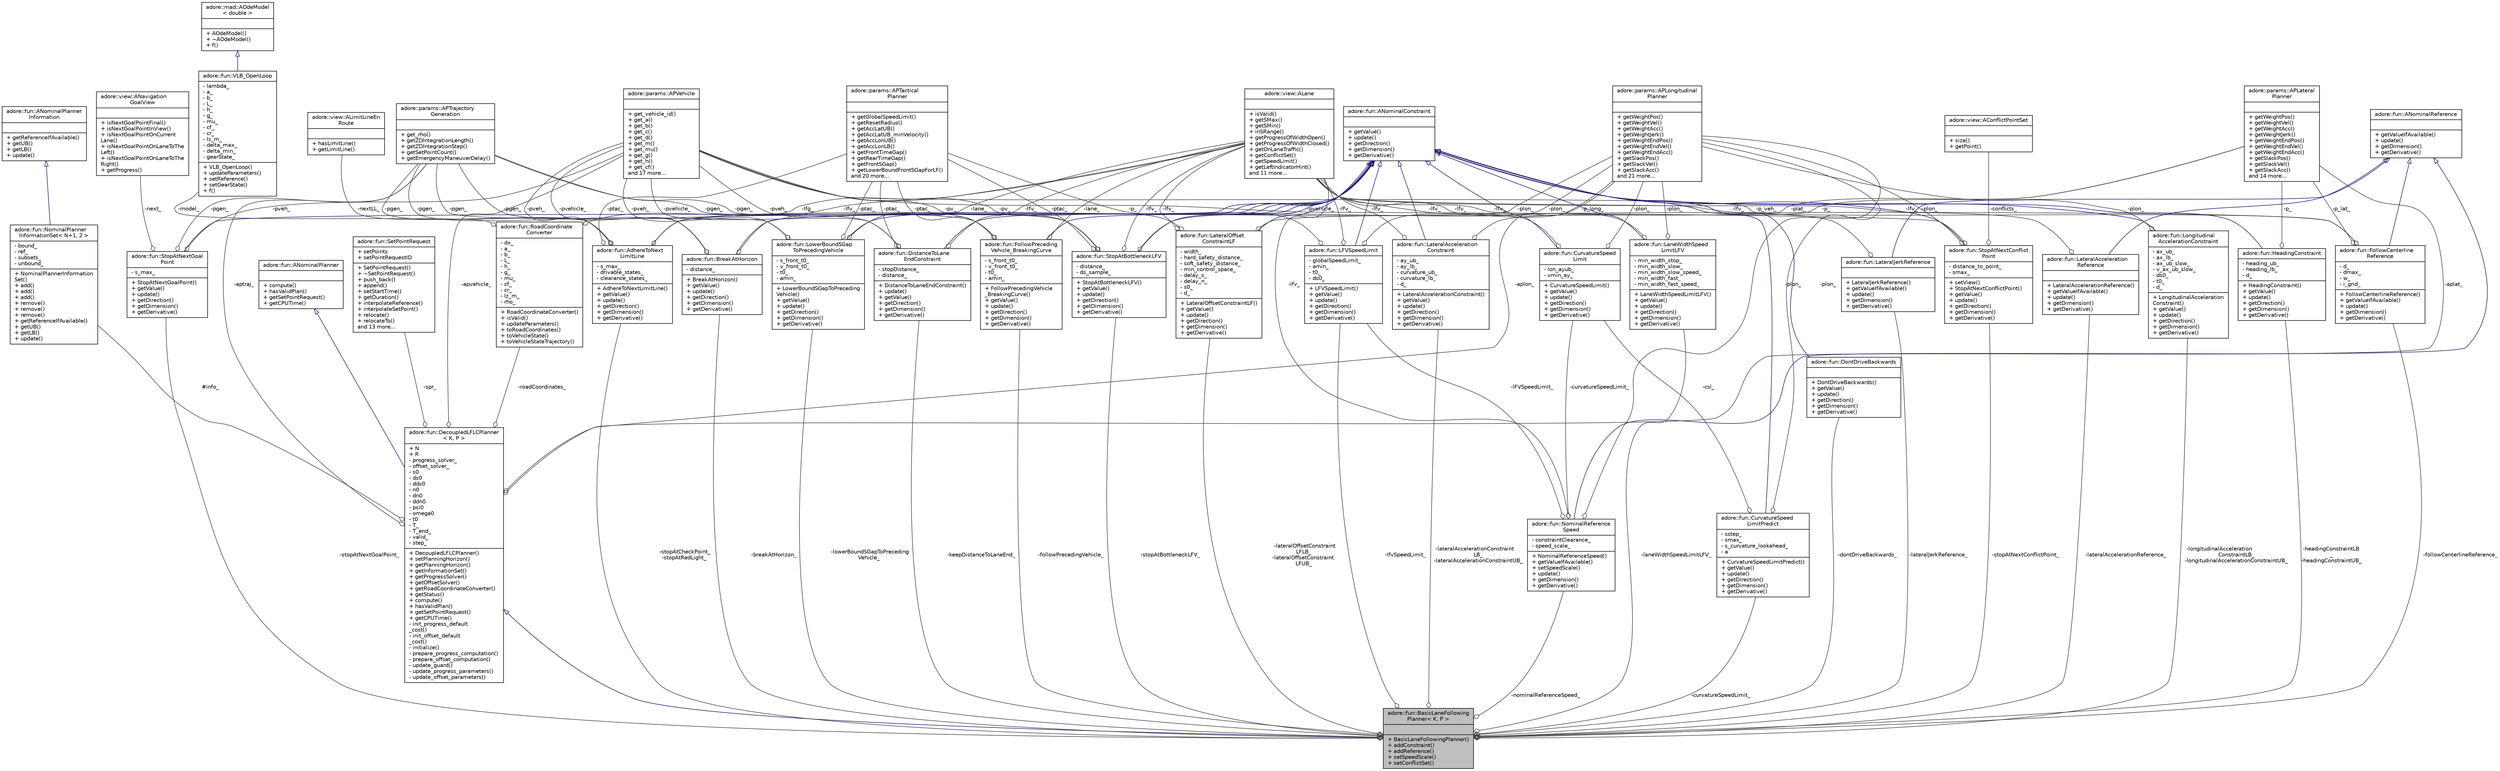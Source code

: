 digraph "adore::fun::BasicLaneFollowingPlanner&lt; K, P &gt;"
{
 // LATEX_PDF_SIZE
  edge [fontname="Helvetica",fontsize="10",labelfontname="Helvetica",labelfontsize="10"];
  node [fontname="Helvetica",fontsize="10",shape=record];
  Node1 [label="{adore::fun::BasicLaneFollowing\lPlanner\< K, P \>\n||+ BasicLaneFollowingPlanner()\l+ addConstraint()\l+ addReference()\l+ setSpeedScale()\l+ setConflictSet()\l}",height=0.2,width=0.4,color="black", fillcolor="grey75", style="filled", fontcolor="black",tooltip=" "];
  Node2 -> Node1 [dir="back",color="midnightblue",fontsize="10",style="solid",arrowtail="onormal",fontname="Helvetica"];
  Node2 [label="{adore::fun::DecoupledLFLCPlanner\l\< K, P \>\n|+ N\l+ R\l- progress_solver_\l- offset_solver_\l- s0\l- ds0\l- dds0\l- n0\l- dn0\l- ddn0\l- psi0\l- omega0\l- t0\l- T_\l- T_end_\l- valid_\l- step_\l|+ DecoupledLFLCPlanner()\l+ setPlanningHorizon()\l+ getPlanningHorizon()\l+ getInformationSet()\l+ getProgressSolver()\l+ getOffsetSolver()\l+ getRoadCoordinateConverter()\l+ getStatus()\l+ compute()\l+ hasValidPlan()\l+ getSetPointRequest()\l+ getCPUTime()\l- init_progress_default\l_cost()\l- init_offset_default\l_cost()\l- initialize()\l- prepare_progress_computation()\l- prepare_offset_computation()\l- update_guard()\l- update_progress_parameters()\l- update_offset_parameters()\l}",height=0.2,width=0.4,color="black", fillcolor="white", style="filled",URL="$classadore_1_1fun_1_1DecoupledLFLCPlanner.html",tooltip=" "];
  Node3 -> Node2 [dir="back",color="midnightblue",fontsize="10",style="solid",arrowtail="onormal",fontname="Helvetica"];
  Node3 [label="{adore::fun::ANominalPlanner\n||+ compute()\l+ hasValidPlan()\l+ getSetPointRequest()\l+ getCPUTime()\l}",height=0.2,width=0.4,color="black", fillcolor="white", style="filled",URL="$classadore_1_1fun_1_1ANominalPlanner.html",tooltip=" "];
  Node4 -> Node2 [color="grey25",fontsize="10",style="solid",label=" -aptraj_" ,arrowhead="odiamond",fontname="Helvetica"];
  Node4 [label="{adore::params::APTrajectory\lGeneration\n||+ get_rho()\l+ getZDIntegrationLength()\l+ getZDIntegrationStep()\l+ getSetPointCount()\l+ getEmergencyManeuverDelay()\l}",height=0.2,width=0.4,color="black", fillcolor="white", style="filled",URL="$classadore_1_1params_1_1APTrajectoryGeneration.html",tooltip="abstract class containing parameters to configure the behaviour of trajectory generation"];
  Node5 -> Node2 [color="grey25",fontsize="10",style="solid",label=" -apvehicle_" ,arrowhead="odiamond",fontname="Helvetica"];
  Node5 [label="{adore::params::APVehicle\n||+ get_vehicle_id()\l+ get_a()\l+ get_b()\l+ get_c()\l+ get_d()\l+ get_m()\l+ get_mu()\l+ get_g()\l+ get_h()\l+ get_cf()\land 17 more...\l}",height=0.2,width=0.4,color="black", fillcolor="white", style="filled",URL="$classadore_1_1params_1_1APVehicle.html",tooltip="abstract class for vehicle configuration related paremeters"];
  Node6 -> Node2 [color="grey25",fontsize="10",style="solid",label=" -roadCoordinates_" ,arrowhead="odiamond",fontname="Helvetica"];
  Node6 [label="{adore::fun::RoadCoordinate\lConverter\n|- dx_\l- a_\l- b_\l- L_\l- h_\l- g_\l- mu_\l- cf_\l- cr_\l- Iz_m_\l- rho_\l|+ RoadCoordinateConverter()\l+ isValid()\l+ updateParameters()\l+ toRoadCoordinates()\l+ toVehicleState()\l+ toVehicleStateTrajectory()\l}",height=0.2,width=0.4,color="black", fillcolor="white", style="filled",URL="$classadore_1_1fun_1_1RoadCoordinateConverter.html",tooltip=" "];
  Node7 -> Node6 [color="grey25",fontsize="10",style="solid",label=" -model_" ,arrowhead="odiamond",fontname="Helvetica"];
  Node7 [label="{adore::fun::VLB_OpenLoop\n|- lambda_\l- a_\l- b_\l- L_\l- h_\l- g_\l- mu_\l- cf_\l- cr_\l- Iz_m_\l- delta_max_\l- delta_min_\l- gearState_\l|+ VLB_OpenLoop()\l+ updateParameters()\l+ setReference()\l+ setGearState()\l+ f()\l}",height=0.2,width=0.4,color="black", fillcolor="white", style="filled",URL="$classadore_1_1fun_1_1VLB__OpenLoop.html",tooltip=" "];
  Node8 -> Node7 [dir="back",color="midnightblue",fontsize="10",style="solid",arrowtail="onormal",fontname="Helvetica"];
  Node8 [label="{adore::mad::AOdeModel\l\< double \>\n||+ AOdeModel()\l+ ~AOdeModel()\l+ f()\l}",height=0.2,width=0.4,color="black", fillcolor="white", style="filled",URL="$classadore_1_1mad_1_1AOdeModel.html",tooltip=" "];
  Node9 -> Node6 [color="grey25",fontsize="10",style="solid",label=" -lfg_" ,arrowhead="odiamond",fontname="Helvetica"];
  Node9 [label="{adore::view::ALane\n||+ isValid()\l+ getSMax()\l+ getSMin()\l+ inSRange()\l+ getProgressOfWidthOpen()\l+ getProgressOfWidthClosed()\l+ getOnLaneTraffic()\l+ getConflictSet()\l+ getSpeedLimit()\l+ getLeftIndicatorHint()\land 11 more...\l}",height=0.2,width=0.4,color="black", fillcolor="white", style="filled",URL="$classadore_1_1view_1_1ALane.html",tooltip=" "];
  Node10 -> Node2 [color="grey25",fontsize="10",style="solid",label=" -spr_" ,arrowhead="odiamond",fontname="Helvetica"];
  Node10 [label="{adore::fun::SetPointRequest\n|+ setPoints\l+ setPointRequestID\l|+ SetPointRequest()\l+ ~SetPointRequest()\l+ push_back()\l+ append()\l+ setStartTime()\l+ getDuration()\l+ interpolateReference()\l+ interpolateSetPoint()\l+ relocate()\l+ relocateTo()\land 13 more...\l}",height=0.2,width=0.4,color="black", fillcolor="white", style="filled",URL="$classadore_1_1fun_1_1SetPointRequest.html",tooltip=" "];
  Node11 -> Node2 [color="grey25",fontsize="10",style="solid",label=" -aplat_" ,arrowhead="odiamond",fontname="Helvetica"];
  Node11 [label="{adore::params::APLateral\lPlanner\n||+ getWeightPos()\l+ getWeightVel()\l+ getWeightAcc()\l+ getWeightJerk()\l+ getWeightEndPos()\l+ getWeightEndVel()\l+ getWeightEndAcc()\l+ getSlackPos()\l+ getSlackVel()\l+ getSlackAcc()\land 14 more...\l}",height=0.2,width=0.4,color="black", fillcolor="white", style="filled",URL="$classadore_1_1params_1_1APLateralPlanner.html",tooltip="abstract class containing parameters related to configuring the lateral planner"];
  Node12 -> Node2 [color="grey25",fontsize="10",style="solid",label=" #info_" ,arrowhead="odiamond",fontname="Helvetica"];
  Node12 [label="{adore::fun::NominalPlanner\lInformationSet\< N+1, 2 \>\n|- bound_\l- ref_\l- subsets_\l- unbound_\l|+ NominalPlannerInformation\lSet()\l+ add()\l+ add()\l+ add()\l+ remove()\l+ remove()\l+ remove()\l+ getReferenceIfAvailable()\l+ getUB()\l+ getLB()\l+ update()\l}",height=0.2,width=0.4,color="black", fillcolor="white", style="filled",URL="$classadore_1_1fun_1_1NominalPlannerInformationSet.html",tooltip=" "];
  Node13 -> Node12 [dir="back",color="midnightblue",fontsize="10",style="solid",arrowtail="onormal",fontname="Helvetica"];
  Node13 [label="{adore::fun::ANominalPlanner\lInformation\n||+ getReferenceIfAvailable()\l+ getUB()\l+ getLB()\l+ update()\l}",height=0.2,width=0.4,color="black", fillcolor="white", style="filled",URL="$classadore_1_1fun_1_1ANominalPlannerInformation.html",tooltip=" "];
  Node14 -> Node2 [color="grey25",fontsize="10",style="solid",label=" -aplon_" ,arrowhead="odiamond",fontname="Helvetica"];
  Node14 [label="{adore::params::APLongitudinal\lPlanner\n||+ getWeightPos()\l+ getWeightVel()\l+ getWeightAcc()\l+ getWeightJerk()\l+ getWeightEndPos()\l+ getWeightEndVel()\l+ getWeightEndAcc()\l+ getSlackPos()\l+ getSlackVel()\l+ getSlackAcc()\land 21 more...\l}",height=0.2,width=0.4,color="black", fillcolor="white", style="filled",URL="$classadore_1_1params_1_1APLongitudinalPlanner.html",tooltip="abstract class containing parameters related to configuring the longitudinal planner"];
  Node15 -> Node1 [color="grey25",fontsize="10",style="solid",label=" -headingConstraintLB\l_\n-headingConstraintUB_" ,arrowhead="odiamond",fontname="Helvetica"];
  Node15 [label="{adore::fun::HeadingConstraint\n|- heading_ub_\l- heading_lb_\l- d_\l|+ HeadingConstraint()\l+ getValue()\l+ update()\l+ getDirection()\l+ getDimension()\l+ getDerivative()\l}",height=0.2,width=0.4,color="black", fillcolor="white", style="filled",URL="$classadore_1_1fun_1_1HeadingConstraint.html",tooltip=" "];
  Node16 -> Node15 [dir="back",color="midnightblue",fontsize="10",style="solid",arrowtail="onormal",fontname="Helvetica"];
  Node16 [label="{adore::fun::ANominalConstraint\n||+ getValue()\l+ update()\l+ getDirection()\l+ getDimension()\l+ getDerivative()\l}",height=0.2,width=0.4,color="black", fillcolor="white", style="filled",URL="$classadore_1_1fun_1_1ANominalConstraint.html",tooltip=" "];
  Node11 -> Node15 [color="grey25",fontsize="10",style="solid",label=" -p_" ,arrowhead="odiamond",fontname="Helvetica"];
  Node17 -> Node1 [color="grey25",fontsize="10",style="solid",label=" -followCenterlineReference_" ,arrowhead="odiamond",fontname="Helvetica"];
  Node17 [label="{adore::fun::FollowCenterline\lReference\n|- d_\l- dmax_\l- w_\l- i_grid_\l|+ FollowCenterlineReference()\l+ getValueIfAvailable()\l+ update()\l+ getDimension()\l+ getDerivative()\l}",height=0.2,width=0.4,color="black", fillcolor="white", style="filled",URL="$classadore_1_1fun_1_1FollowCenterlineReference.html",tooltip=" "];
  Node18 -> Node17 [dir="back",color="midnightblue",fontsize="10",style="solid",arrowtail="onormal",fontname="Helvetica"];
  Node18 [label="{adore::fun::ANominalReference\n||+ getValueIfAvailable()\l+ update()\l+ getDimension()\l+ getDerivative()\l}",height=0.2,width=0.4,color="black", fillcolor="white", style="filled",URL="$classadore_1_1fun_1_1ANominalReference.html",tooltip=" "];
  Node5 -> Node17 [color="grey25",fontsize="10",style="solid",label=" -p_veh_" ,arrowhead="odiamond",fontname="Helvetica"];
  Node9 -> Node17 [color="grey25",fontsize="10",style="solid",label=" -lfv_" ,arrowhead="odiamond",fontname="Helvetica"];
  Node11 -> Node17 [color="grey25",fontsize="10",style="solid",label=" -p_lat_" ,arrowhead="odiamond",fontname="Helvetica"];
  Node19 -> Node1 [color="grey25",fontsize="10",style="solid",label=" -curvatureSpeedLimit_" ,arrowhead="odiamond",fontname="Helvetica"];
  Node19 [label="{adore::fun::CurvatureSpeed\lLimitPredict\n|- sstep_\l- smax_\l- s_curvature_lookahead_\l- a\l|+ CurvatureSpeedLimitPredict()\l+ getValue()\l+ update()\l+ getDirection()\l+ getDimension()\l+ getDerivative()\l}",height=0.2,width=0.4,color="black", fillcolor="white", style="filled",URL="$classadore_1_1fun_1_1CurvatureSpeedLimitPredict.html",tooltip=" "];
  Node16 -> Node19 [dir="back",color="midnightblue",fontsize="10",style="solid",arrowtail="onormal",fontname="Helvetica"];
  Node20 -> Node19 [color="grey25",fontsize="10",style="solid",label=" -csl_" ,arrowhead="odiamond",fontname="Helvetica"];
  Node20 [label="{adore::fun::CurvatureSpeed\lLimit\n|- lon_ayub_\l- vmin_ay_\l|+ CurvatureSpeedLimit()\l+ getValue()\l+ update()\l+ getDirection()\l+ getDimension()\l+ getDerivative()\l}",height=0.2,width=0.4,color="black", fillcolor="white", style="filled",URL="$classadore_1_1fun_1_1CurvatureSpeedLimit.html",tooltip=" "];
  Node16 -> Node20 [dir="back",color="midnightblue",fontsize="10",style="solid",arrowtail="onormal",fontname="Helvetica"];
  Node9 -> Node20 [color="grey25",fontsize="10",style="solid",label=" -lfv_" ,arrowhead="odiamond",fontname="Helvetica"];
  Node14 -> Node20 [color="grey25",fontsize="10",style="solid",label=" -plon_" ,arrowhead="odiamond",fontname="Helvetica"];
  Node14 -> Node19 [color="grey25",fontsize="10",style="solid",label=" -plon_" ,arrowhead="odiamond",fontname="Helvetica"];
  Node21 -> Node1 [color="grey25",fontsize="10",style="solid",label=" -lowerBoundSGapToPreceding\lVehicle_" ,arrowhead="odiamond",fontname="Helvetica"];
  Node21 [label="{adore::fun::LowerBoundSGap\lToPrecedingVehicle\n|- s_front_t0_\l- v_front_t0_\l- t0_\l- amin_\l|+ LowerBoundSGapToPreceding\lVehicle()\l+ getValue()\l+ update()\l+ getDirection()\l+ getDimension()\l+ getDerivative()\l}",height=0.2,width=0.4,color="black", fillcolor="white", style="filled",URL="$classadore_1_1fun_1_1LowerBoundSGapToPrecedingVehicle.html",tooltip=" "];
  Node16 -> Node21 [dir="back",color="midnightblue",fontsize="10",style="solid",arrowtail="onormal",fontname="Helvetica"];
  Node4 -> Node21 [color="grey25",fontsize="10",style="solid",label=" -pgen_" ,arrowhead="odiamond",fontname="Helvetica"];
  Node5 -> Node21 [color="grey25",fontsize="10",style="solid",label=" -pveh_" ,arrowhead="odiamond",fontname="Helvetica"];
  Node9 -> Node21 [color="grey25",fontsize="10",style="solid",label=" -lane_" ,arrowhead="odiamond",fontname="Helvetica"];
  Node22 -> Node21 [color="grey25",fontsize="10",style="solid",label=" -ptac_" ,arrowhead="odiamond",fontname="Helvetica"];
  Node22 [label="{adore::params::APTactical\lPlanner\n||+ getGlobalSpeedLimit()\l+ getResetRadius()\l+ getAccLatUB()\l+ getAccLatUB_minVelocity()\l+ getAccLonUB()\l+ getAccLonLB()\l+ getFrontTimeGap()\l+ getRearTimeGap()\l+ getFrontSGap()\l+ getLowerBoundFrontSGapForLF()\land 20 more...\l}",height=0.2,width=0.4,color="black", fillcolor="white", style="filled",URL="$classadore_1_1params_1_1APTacticalPlanner.html",tooltip="abstract classs containing parameters to configure aspects and constraints of the tactical planner"];
  Node23 -> Node1 [color="grey25",fontsize="10",style="solid",label=" -dontDriveBackwards_" ,arrowhead="odiamond",fontname="Helvetica"];
  Node23 [label="{adore::fun::DontDriveBackwards\n||+ DontDriveBackwards()\l+ getValue()\l+ update()\l+ getDirection()\l+ getDimension()\l+ getDerivative()\l}",height=0.2,width=0.4,color="black", fillcolor="white", style="filled",URL="$classadore_1_1fun_1_1DontDriveBackwards.html",tooltip=" "];
  Node16 -> Node23 [dir="back",color="midnightblue",fontsize="10",style="solid",arrowtail="onormal",fontname="Helvetica"];
  Node24 -> Node1 [color="grey25",fontsize="10",style="solid",label=" -lateralOffsetConstraint\lLFLB_\n-lateralOffsetConstraint\lLFUB_" ,arrowhead="odiamond",fontname="Helvetica"];
  Node24 [label="{adore::fun::LateralOffset\lConstraintLF\n|- width_\l- hard_safety_distance_\l- soft_safety_distance_\l- min_control_space_\l- delay_s_\l- delay_n_\l- s0_\l- d_\l|+ LateralOffsetConstraintLF()\l+ getValue()\l+ update()\l+ getDirection()\l+ getDimension()\l+ getDerivative()\l}",height=0.2,width=0.4,color="black", fillcolor="white", style="filled",URL="$classadore_1_1fun_1_1LateralOffsetConstraintLF.html",tooltip=" "];
  Node16 -> Node24 [dir="back",color="midnightblue",fontsize="10",style="solid",arrowtail="onormal",fontname="Helvetica"];
  Node5 -> Node24 [color="grey25",fontsize="10",style="solid",label=" -pv_" ,arrowhead="odiamond",fontname="Helvetica"];
  Node9 -> Node24 [color="grey25",fontsize="10",style="solid",label=" -lfv_" ,arrowhead="odiamond",fontname="Helvetica"];
  Node11 -> Node24 [color="grey25",fontsize="10",style="solid",label=" -plat_" ,arrowhead="odiamond",fontname="Helvetica"];
  Node25 -> Node1 [color="grey25",fontsize="10",style="solid",label=" -lateralJerkReference_" ,arrowhead="odiamond",fontname="Helvetica"];
  Node25 [label="{adore::fun::LateralJerkReference\n||+ LateralJerkReference()\l+ getValueIfAvailable()\l+ update()\l+ getDimension()\l+ getDerivative()\l}",height=0.2,width=0.4,color="black", fillcolor="white", style="filled",URL="$classadore_1_1fun_1_1LateralJerkReference.html",tooltip=" "];
  Node18 -> Node25 [dir="back",color="midnightblue",fontsize="10",style="solid",arrowtail="onormal",fontname="Helvetica"];
  Node9 -> Node25 [color="grey25",fontsize="10",style="solid",label=" -lfv_" ,arrowhead="odiamond",fontname="Helvetica"];
  Node26 -> Node1 [color="grey25",fontsize="10",style="solid",label=" -stopAtNextGoalPoint_" ,arrowhead="odiamond",fontname="Helvetica"];
  Node26 [label="{adore::fun::StopAtNextGoal\lPoint\n|- s_max_\l|+ StopAtNextGoalPoint()\l+ getValue()\l+ update()\l+ getDirection()\l+ getDimension()\l+ getDerivative()\l}",height=0.2,width=0.4,color="black", fillcolor="white", style="filled",URL="$classadore_1_1fun_1_1StopAtNextGoalPoint.html",tooltip=" "];
  Node16 -> Node26 [dir="back",color="midnightblue",fontsize="10",style="solid",arrowtail="onormal",fontname="Helvetica"];
  Node4 -> Node26 [color="grey25",fontsize="10",style="solid",label=" -pgen_" ,arrowhead="odiamond",fontname="Helvetica"];
  Node5 -> Node26 [color="grey25",fontsize="10",style="solid",label=" -pveh_" ,arrowhead="odiamond",fontname="Helvetica"];
  Node27 -> Node26 [color="grey25",fontsize="10",style="solid",label=" -next_" ,arrowhead="odiamond",fontname="Helvetica"];
  Node27 [label="{adore::view::ANavigation\lGoalView\n||+ isNextGoalPointFinal()\l+ isNextGoalPointInView()\l+ isNextGoalPointOnCurrent\lLane()\l+ isNextGoalPointOnLaneToThe\lLeft()\l+ isNextGoalPointOnLaneToThe\lRight()\l+ getProgress()\l}",height=0.2,width=0.4,color="black", fillcolor="white", style="filled",URL="$classadore_1_1view_1_1ANavigationGoalView.html",tooltip=" "];
  Node28 -> Node1 [color="grey25",fontsize="10",style="solid",label=" -lateralAccelerationReference_" ,arrowhead="odiamond",fontname="Helvetica"];
  Node28 [label="{adore::fun::LateralAcceleration\lReference\n||+ LateralAccelerationReference()\l+ getValueIfAvailable()\l+ update()\l+ getDimension()\l+ getDerivative()\l}",height=0.2,width=0.4,color="black", fillcolor="white", style="filled",URL="$classadore_1_1fun_1_1LateralAccelerationReference.html",tooltip=" "];
  Node18 -> Node28 [dir="back",color="midnightblue",fontsize="10",style="solid",arrowtail="onormal",fontname="Helvetica"];
  Node9 -> Node28 [color="grey25",fontsize="10",style="solid",label=" -lfv_" ,arrowhead="odiamond",fontname="Helvetica"];
  Node29 -> Node1 [color="grey25",fontsize="10",style="solid",label=" -longitudinalAcceleration\lConstraintLB_\n-longitudinalAccelerationConstraintUB_" ,arrowhead="odiamond",fontname="Helvetica"];
  Node29 [label="{adore::fun::Longitudinal\lAccelerationConstraint\n|- ax_ub_\l- ax_lb_\l- ax_ub_slow_\l- v_ax_ub_slow_\l- ds0_\l- t0_\l- d_\l|+ LongitudinalAcceleration\lConstraint()\l+ getValue()\l+ update()\l+ getDirection()\l+ getDimension()\l+ getDerivative()\l}",height=0.2,width=0.4,color="black", fillcolor="white", style="filled",URL="$classadore_1_1fun_1_1LongitudinalAccelerationConstraint.html",tooltip=" "];
  Node16 -> Node29 [dir="back",color="midnightblue",fontsize="10",style="solid",arrowtail="onormal",fontname="Helvetica"];
  Node14 -> Node29 [color="grey25",fontsize="10",style="solid",label=" -plon_" ,arrowhead="odiamond",fontname="Helvetica"];
  Node30 -> Node1 [color="grey25",fontsize="10",style="solid",label=" -stopAtCheckPoint_\n-stopAtRedLight_" ,arrowhead="odiamond",fontname="Helvetica"];
  Node30 [label="{adore::fun::AdhereToNext\lLimitLine\n|- s_max_\l- drivable_states_\l- clearance_states_\l|+ AdhereToNextLimitLine()\l+ getValue()\l+ update()\l+ getDirection()\l+ getDimension()\l+ getDerivative()\l}",height=0.2,width=0.4,color="black", fillcolor="white", style="filled",URL="$classadore_1_1fun_1_1AdhereToNextLimitLine.html",tooltip=" "];
  Node16 -> Node30 [dir="back",color="midnightblue",fontsize="10",style="solid",arrowtail="onormal",fontname="Helvetica"];
  Node4 -> Node30 [color="grey25",fontsize="10",style="solid",label=" -pgen_" ,arrowhead="odiamond",fontname="Helvetica"];
  Node5 -> Node30 [color="grey25",fontsize="10",style="solid",label=" -pveh_" ,arrowhead="odiamond",fontname="Helvetica"];
  Node22 -> Node30 [color="grey25",fontsize="10",style="solid",label=" -ptac_" ,arrowhead="odiamond",fontname="Helvetica"];
  Node31 -> Node30 [color="grey25",fontsize="10",style="solid",label=" -nextLL_" ,arrowhead="odiamond",fontname="Helvetica"];
  Node31 [label="{adore::view::ALimitLineEn\lRoute\n||+ hasLimitLine()\l+ getLimitLine()\l}",height=0.2,width=0.4,color="black", fillcolor="white", style="filled",URL="$classadore_1_1view_1_1ALimitLineEnRoute.html",tooltip=" "];
  Node14 -> Node30 [color="grey25",fontsize="10",style="solid",label=" -plon_" ,arrowhead="odiamond",fontname="Helvetica"];
  Node32 -> Node1 [color="grey25",fontsize="10",style="solid",label=" -followPrecedingVehicle_" ,arrowhead="odiamond",fontname="Helvetica"];
  Node32 [label="{adore::fun::FollowPreceding\lVehicle_BreakingCurve\n|- s_front_t0_\l- v_front_t0_\l- t0_\l- amin_\l|+ FollowPrecedingVehicle\l_BreakingCurve()\l+ getValue()\l+ update()\l+ getDirection()\l+ getDimension()\l+ getDerivative()\l}",height=0.2,width=0.4,color="black", fillcolor="white", style="filled",URL="$classadore_1_1fun_1_1FollowPrecedingVehicle__BreakingCurve.html",tooltip=" "];
  Node16 -> Node32 [dir="back",color="midnightblue",fontsize="10",style="solid",arrowtail="onormal",fontname="Helvetica"];
  Node4 -> Node32 [color="grey25",fontsize="10",style="solid",label=" -pgen_" ,arrowhead="odiamond",fontname="Helvetica"];
  Node5 -> Node32 [color="grey25",fontsize="10",style="solid",label=" -pveh_" ,arrowhead="odiamond",fontname="Helvetica"];
  Node9 -> Node32 [color="grey25",fontsize="10",style="solid",label=" -lane_" ,arrowhead="odiamond",fontname="Helvetica"];
  Node22 -> Node32 [color="grey25",fontsize="10",style="solid",label=" -ptac_" ,arrowhead="odiamond",fontname="Helvetica"];
  Node33 -> Node1 [color="grey25",fontsize="10",style="solid",label=" -stopAtNextConflictPoint_" ,arrowhead="odiamond",fontname="Helvetica"];
  Node33 [label="{adore::fun::StopAtNextConflict\lPoint\n|- distance_to_point_\l- smax_\l|+ setView()\l+ StopAtNextConflictPoint()\l+ getValue()\l+ update()\l+ getDirection()\l+ getDimension()\l+ getDerivative()\l}",height=0.2,width=0.4,color="black", fillcolor="white", style="filled",URL="$classadore_1_1fun_1_1StopAtNextConflictPoint.html",tooltip=" "];
  Node16 -> Node33 [dir="back",color="midnightblue",fontsize="10",style="solid",arrowtail="onormal",fontname="Helvetica"];
  Node34 -> Node33 [color="grey25",fontsize="10",style="solid",label=" -conflicts_" ,arrowhead="odiamond",fontname="Helvetica"];
  Node34 [label="{adore::view::AConflictPointSet\n||+ size()\l+ getPoint()\l}",height=0.2,width=0.4,color="black", fillcolor="white", style="filled",URL="$classadore_1_1view_1_1AConflictPointSet.html",tooltip=" "];
  Node5 -> Node33 [color="grey25",fontsize="10",style="solid",label=" -pvehicle_" ,arrowhead="odiamond",fontname="Helvetica"];
  Node14 -> Node33 [color="grey25",fontsize="10",style="solid",label=" -plon_" ,arrowhead="odiamond",fontname="Helvetica"];
  Node35 -> Node1 [color="grey25",fontsize="10",style="solid",label=" -laneWidthSpeedLimitLFV_" ,arrowhead="odiamond",fontname="Helvetica"];
  Node35 [label="{adore::fun::LaneWidthSpeed\lLimitLFV\n|- min_width_stop_\l- min_width_slow_\l- min_width_slow_speed_\l- min_width_fast_\l- min_width_fast_speed_\l|+ LaneWidthSpeedLimitLFV()\l+ getValue()\l+ update()\l+ getDirection()\l+ getDimension()\l+ getDerivative()\l}",height=0.2,width=0.4,color="black", fillcolor="white", style="filled",URL="$classadore_1_1fun_1_1LaneWidthSpeedLimitLFV.html",tooltip=" "];
  Node16 -> Node35 [dir="back",color="midnightblue",fontsize="10",style="solid",arrowtail="onormal",fontname="Helvetica"];
  Node9 -> Node35 [color="grey25",fontsize="10",style="solid",label=" -lfv_" ,arrowhead="odiamond",fontname="Helvetica"];
  Node14 -> Node35 [color="grey25",fontsize="10",style="solid",label=" -plon_" ,arrowhead="odiamond",fontname="Helvetica"];
  Node36 -> Node1 [color="grey25",fontsize="10",style="solid",label=" -lateralAccelerationConstraint\lLB_\n-lateralAccelerationConstraintUB_" ,arrowhead="odiamond",fontname="Helvetica"];
  Node36 [label="{adore::fun::LateralAcceleration\lConstraint\n|- ay_ub_\l- ay_lb_\l- curvature_ub_\l- curvature_lb_\l- d_\l|+ LateralAccelerationConstraint()\l+ getValue()\l+ update()\l+ getDirection()\l+ getDimension()\l+ getDerivative()\l}",height=0.2,width=0.4,color="black", fillcolor="white", style="filled",URL="$classadore_1_1fun_1_1LateralAccelerationConstraint.html",tooltip=" "];
  Node16 -> Node36 [dir="back",color="midnightblue",fontsize="10",style="solid",arrowtail="onormal",fontname="Helvetica"];
  Node9 -> Node36 [color="grey25",fontsize="10",style="solid",label=" -lfv_" ,arrowhead="odiamond",fontname="Helvetica"];
  Node11 -> Node36 [color="grey25",fontsize="10",style="solid",label=" -p_" ,arrowhead="odiamond",fontname="Helvetica"];
  Node37 -> Node1 [color="grey25",fontsize="10",style="solid",label=" -lfvSpeedLimit_" ,arrowhead="odiamond",fontname="Helvetica"];
  Node37 [label="{adore::fun::LFVSpeedLimit\n|- globalSpeedLimit_\l- amin_\l- t0_\l- ds0_\l|+ LFVSpeedLimit()\l+ getValue()\l+ update()\l+ getDirection()\l+ getDimension()\l+ getDerivative()\l}",height=0.2,width=0.4,color="black", fillcolor="white", style="filled",URL="$classadore_1_1fun_1_1LFVSpeedLimit.html",tooltip=" "];
  Node16 -> Node37 [dir="back",color="midnightblue",fontsize="10",style="solid",arrowtail="onormal",fontname="Helvetica"];
  Node9 -> Node37 [color="grey25",fontsize="10",style="solid",label=" -lfv_" ,arrowhead="odiamond",fontname="Helvetica"];
  Node22 -> Node37 [color="grey25",fontsize="10",style="solid",label=" -p_" ,arrowhead="odiamond",fontname="Helvetica"];
  Node14 -> Node37 [color="grey25",fontsize="10",style="solid",label=" -p_long_" ,arrowhead="odiamond",fontname="Helvetica"];
  Node38 -> Node1 [color="grey25",fontsize="10",style="solid",label=" -stopAtBottleneckLFV_" ,arrowhead="odiamond",fontname="Helvetica"];
  Node38 [label="{adore::fun::StopAtBottleneckLFV\n|- distance_\l- ds_sample_\l|+ StopAtBottleneckLFV()\l+ getValue()\l+ update()\l+ getDirection()\l+ getDimension()\l+ getDerivative()\l}",height=0.2,width=0.4,color="black", fillcolor="white", style="filled",URL="$classadore_1_1fun_1_1StopAtBottleneckLFV.html",tooltip=" "];
  Node16 -> Node38 [dir="back",color="midnightblue",fontsize="10",style="solid",arrowtail="onormal",fontname="Helvetica"];
  Node4 -> Node38 [color="grey25",fontsize="10",style="solid",label=" -pgen_" ,arrowhead="odiamond",fontname="Helvetica"];
  Node5 -> Node38 [color="grey25",fontsize="10",style="solid",label=" -pv_" ,arrowhead="odiamond",fontname="Helvetica"];
  Node9 -> Node38 [color="grey25",fontsize="10",style="solid",label=" -lfv_" ,arrowhead="odiamond",fontname="Helvetica"];
  Node22 -> Node38 [color="grey25",fontsize="10",style="solid",label=" -ptac_" ,arrowhead="odiamond",fontname="Helvetica"];
  Node14 -> Node38 [color="grey25",fontsize="10",style="solid",label=" -plon_" ,arrowhead="odiamond",fontname="Helvetica"];
  Node39 -> Node1 [color="grey25",fontsize="10",style="solid",label=" -nominalReferenceSpeed_" ,arrowhead="odiamond",fontname="Helvetica"];
  Node39 [label="{adore::fun::NominalReference\lSpeed\n|- constraintClearance_\l- speed_scale_\l|+ NominalReferenceSpeed()\l+ getValueIfAvailable()\l+ setSpeedScale()\l+ update()\l+ getDimension()\l+ getDerivative()\l}",height=0.2,width=0.4,color="black", fillcolor="white", style="filled",URL="$classadore_1_1fun_1_1NominalReferenceSpeed.html",tooltip=" "];
  Node18 -> Node39 [dir="back",color="midnightblue",fontsize="10",style="solid",arrowtail="onormal",fontname="Helvetica"];
  Node9 -> Node39 [color="grey25",fontsize="10",style="solid",label=" -lfv_" ,arrowhead="odiamond",fontname="Helvetica"];
  Node20 -> Node39 [color="grey25",fontsize="10",style="solid",label=" -curvatureSpeedLimit_" ,arrowhead="odiamond",fontname="Helvetica"];
  Node14 -> Node39 [color="grey25",fontsize="10",style="solid",label=" -plon_" ,arrowhead="odiamond",fontname="Helvetica"];
  Node37 -> Node39 [color="grey25",fontsize="10",style="solid",label=" -lFVSpeedLimit_" ,arrowhead="odiamond",fontname="Helvetica"];
  Node40 -> Node1 [color="grey25",fontsize="10",style="solid",label=" -keepDistanceToLaneEnd_" ,arrowhead="odiamond",fontname="Helvetica"];
  Node40 [label="{adore::fun::DistanceToLane\lEndConstraint\n|- stopDistance_\l- distance_\l|+ DistanceToLaneEndConstraint()\l+ update()\l+ getValue()\l+ getDirection()\l+ getDimension()\l+ getDerivative()\l}",height=0.2,width=0.4,color="black", fillcolor="white", style="filled",URL="$classadore_1_1fun_1_1DistanceToLaneEndConstraint.html",tooltip=" "];
  Node16 -> Node40 [dir="back",color="midnightblue",fontsize="10",style="solid",arrowtail="onormal",fontname="Helvetica"];
  Node4 -> Node40 [color="grey25",fontsize="10",style="solid",label=" -pgen_" ,arrowhead="odiamond",fontname="Helvetica"];
  Node5 -> Node40 [color="grey25",fontsize="10",style="solid",label=" -pvehicle_" ,arrowhead="odiamond",fontname="Helvetica"];
  Node9 -> Node40 [color="grey25",fontsize="10",style="solid",label=" -lfv_" ,arrowhead="odiamond",fontname="Helvetica"];
  Node22 -> Node40 [color="grey25",fontsize="10",style="solid",label=" -ptac_" ,arrowhead="odiamond",fontname="Helvetica"];
  Node41 -> Node1 [color="grey25",fontsize="10",style="solid",label=" -breakAtHorizon_" ,arrowhead="odiamond",fontname="Helvetica"];
  Node41 [label="{adore::fun::BreakAtHorizon\n|- distance_\l|+ BreakAtHorizon()\l+ getValue()\l+ update()\l+ getDirection()\l+ getDimension()\l+ getDerivative()\l}",height=0.2,width=0.4,color="black", fillcolor="white", style="filled",URL="$classadore_1_1fun_1_1BreakAtHorizon.html",tooltip=" "];
  Node16 -> Node41 [dir="back",color="midnightblue",fontsize="10",style="solid",arrowtail="onormal",fontname="Helvetica"];
  Node4 -> Node41 [color="grey25",fontsize="10",style="solid",label=" -pgen_" ,arrowhead="odiamond",fontname="Helvetica"];
  Node5 -> Node41 [color="grey25",fontsize="10",style="solid",label=" -pvehicle_" ,arrowhead="odiamond",fontname="Helvetica"];
  Node9 -> Node41 [color="grey25",fontsize="10",style="solid",label=" -lfv_" ,arrowhead="odiamond",fontname="Helvetica"];
}
